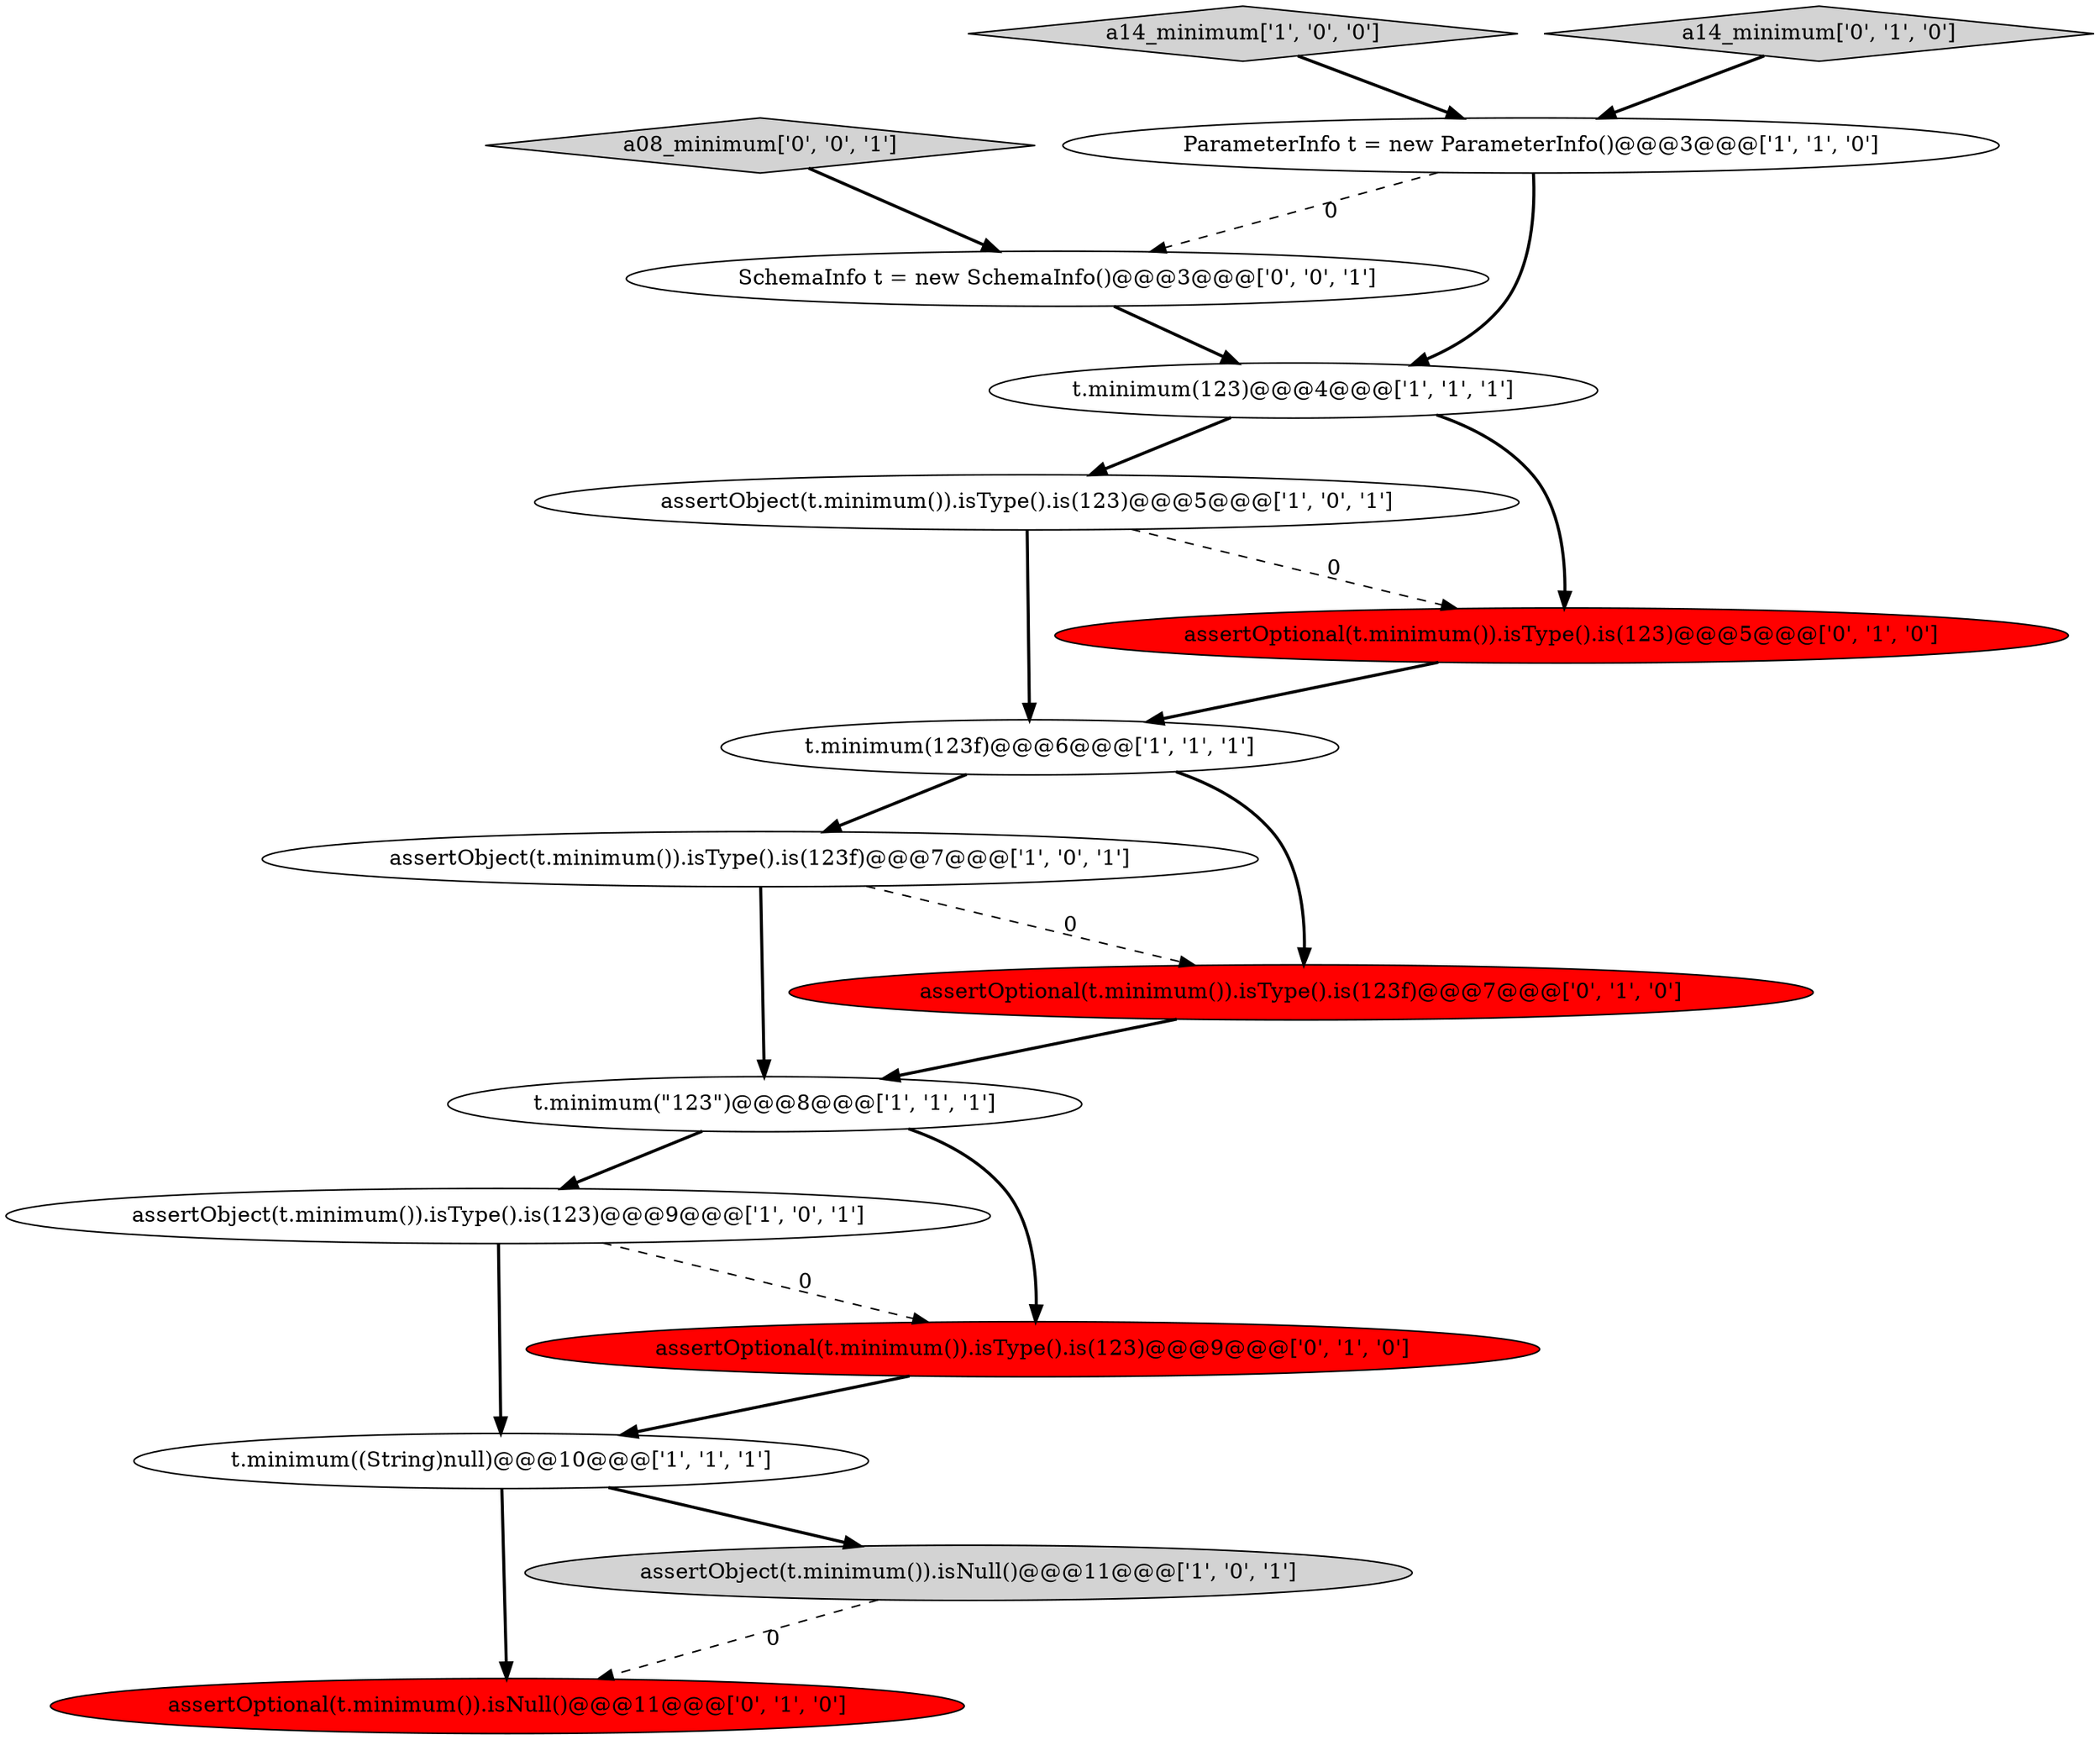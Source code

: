 digraph {
0 [style = filled, label = "t.minimum(\"123\")@@@8@@@['1', '1', '1']", fillcolor = white, shape = ellipse image = "AAA0AAABBB1BBB"];
2 [style = filled, label = "assertObject(t.minimum()).isType().is(123f)@@@7@@@['1', '0', '1']", fillcolor = white, shape = ellipse image = "AAA0AAABBB1BBB"];
3 [style = filled, label = "assertObject(t.minimum()).isType().is(123)@@@5@@@['1', '0', '1']", fillcolor = white, shape = ellipse image = "AAA0AAABBB1BBB"];
5 [style = filled, label = "a14_minimum['1', '0', '0']", fillcolor = lightgray, shape = diamond image = "AAA0AAABBB1BBB"];
8 [style = filled, label = "t.minimum(123)@@@4@@@['1', '1', '1']", fillcolor = white, shape = ellipse image = "AAA0AAABBB1BBB"];
12 [style = filled, label = "assertOptional(t.minimum()).isType().is(123f)@@@7@@@['0', '1', '0']", fillcolor = red, shape = ellipse image = "AAA1AAABBB2BBB"];
9 [style = filled, label = "assertObject(t.minimum()).isType().is(123)@@@9@@@['1', '0', '1']", fillcolor = white, shape = ellipse image = "AAA0AAABBB1BBB"];
11 [style = filled, label = "assertOptional(t.minimum()).isType().is(123)@@@5@@@['0', '1', '0']", fillcolor = red, shape = ellipse image = "AAA1AAABBB2BBB"];
15 [style = filled, label = "a08_minimum['0', '0', '1']", fillcolor = lightgray, shape = diamond image = "AAA0AAABBB3BBB"];
14 [style = filled, label = "a14_minimum['0', '1', '0']", fillcolor = lightgray, shape = diamond image = "AAA0AAABBB2BBB"];
7 [style = filled, label = "t.minimum(123f)@@@6@@@['1', '1', '1']", fillcolor = white, shape = ellipse image = "AAA0AAABBB1BBB"];
6 [style = filled, label = "ParameterInfo t = new ParameterInfo()@@@3@@@['1', '1', '0']", fillcolor = white, shape = ellipse image = "AAA0AAABBB1BBB"];
13 [style = filled, label = "assertOptional(t.minimum()).isNull()@@@11@@@['0', '1', '0']", fillcolor = red, shape = ellipse image = "AAA1AAABBB2BBB"];
16 [style = filled, label = "SchemaInfo t = new SchemaInfo()@@@3@@@['0', '0', '1']", fillcolor = white, shape = ellipse image = "AAA0AAABBB3BBB"];
1 [style = filled, label = "assertObject(t.minimum()).isNull()@@@11@@@['1', '0', '1']", fillcolor = lightgray, shape = ellipse image = "AAA0AAABBB1BBB"];
4 [style = filled, label = "t.minimum((String)null)@@@10@@@['1', '1', '1']", fillcolor = white, shape = ellipse image = "AAA0AAABBB1BBB"];
10 [style = filled, label = "assertOptional(t.minimum()).isType().is(123)@@@9@@@['0', '1', '0']", fillcolor = red, shape = ellipse image = "AAA1AAABBB2BBB"];
0->9 [style = bold, label=""];
9->10 [style = dashed, label="0"];
16->8 [style = bold, label=""];
7->12 [style = bold, label=""];
9->4 [style = bold, label=""];
4->13 [style = bold, label=""];
8->3 [style = bold, label=""];
15->16 [style = bold, label=""];
12->0 [style = bold, label=""];
1->13 [style = dashed, label="0"];
2->12 [style = dashed, label="0"];
0->10 [style = bold, label=""];
2->0 [style = bold, label=""];
6->16 [style = dashed, label="0"];
5->6 [style = bold, label=""];
3->7 [style = bold, label=""];
7->2 [style = bold, label=""];
6->8 [style = bold, label=""];
10->4 [style = bold, label=""];
4->1 [style = bold, label=""];
8->11 [style = bold, label=""];
14->6 [style = bold, label=""];
11->7 [style = bold, label=""];
3->11 [style = dashed, label="0"];
}
